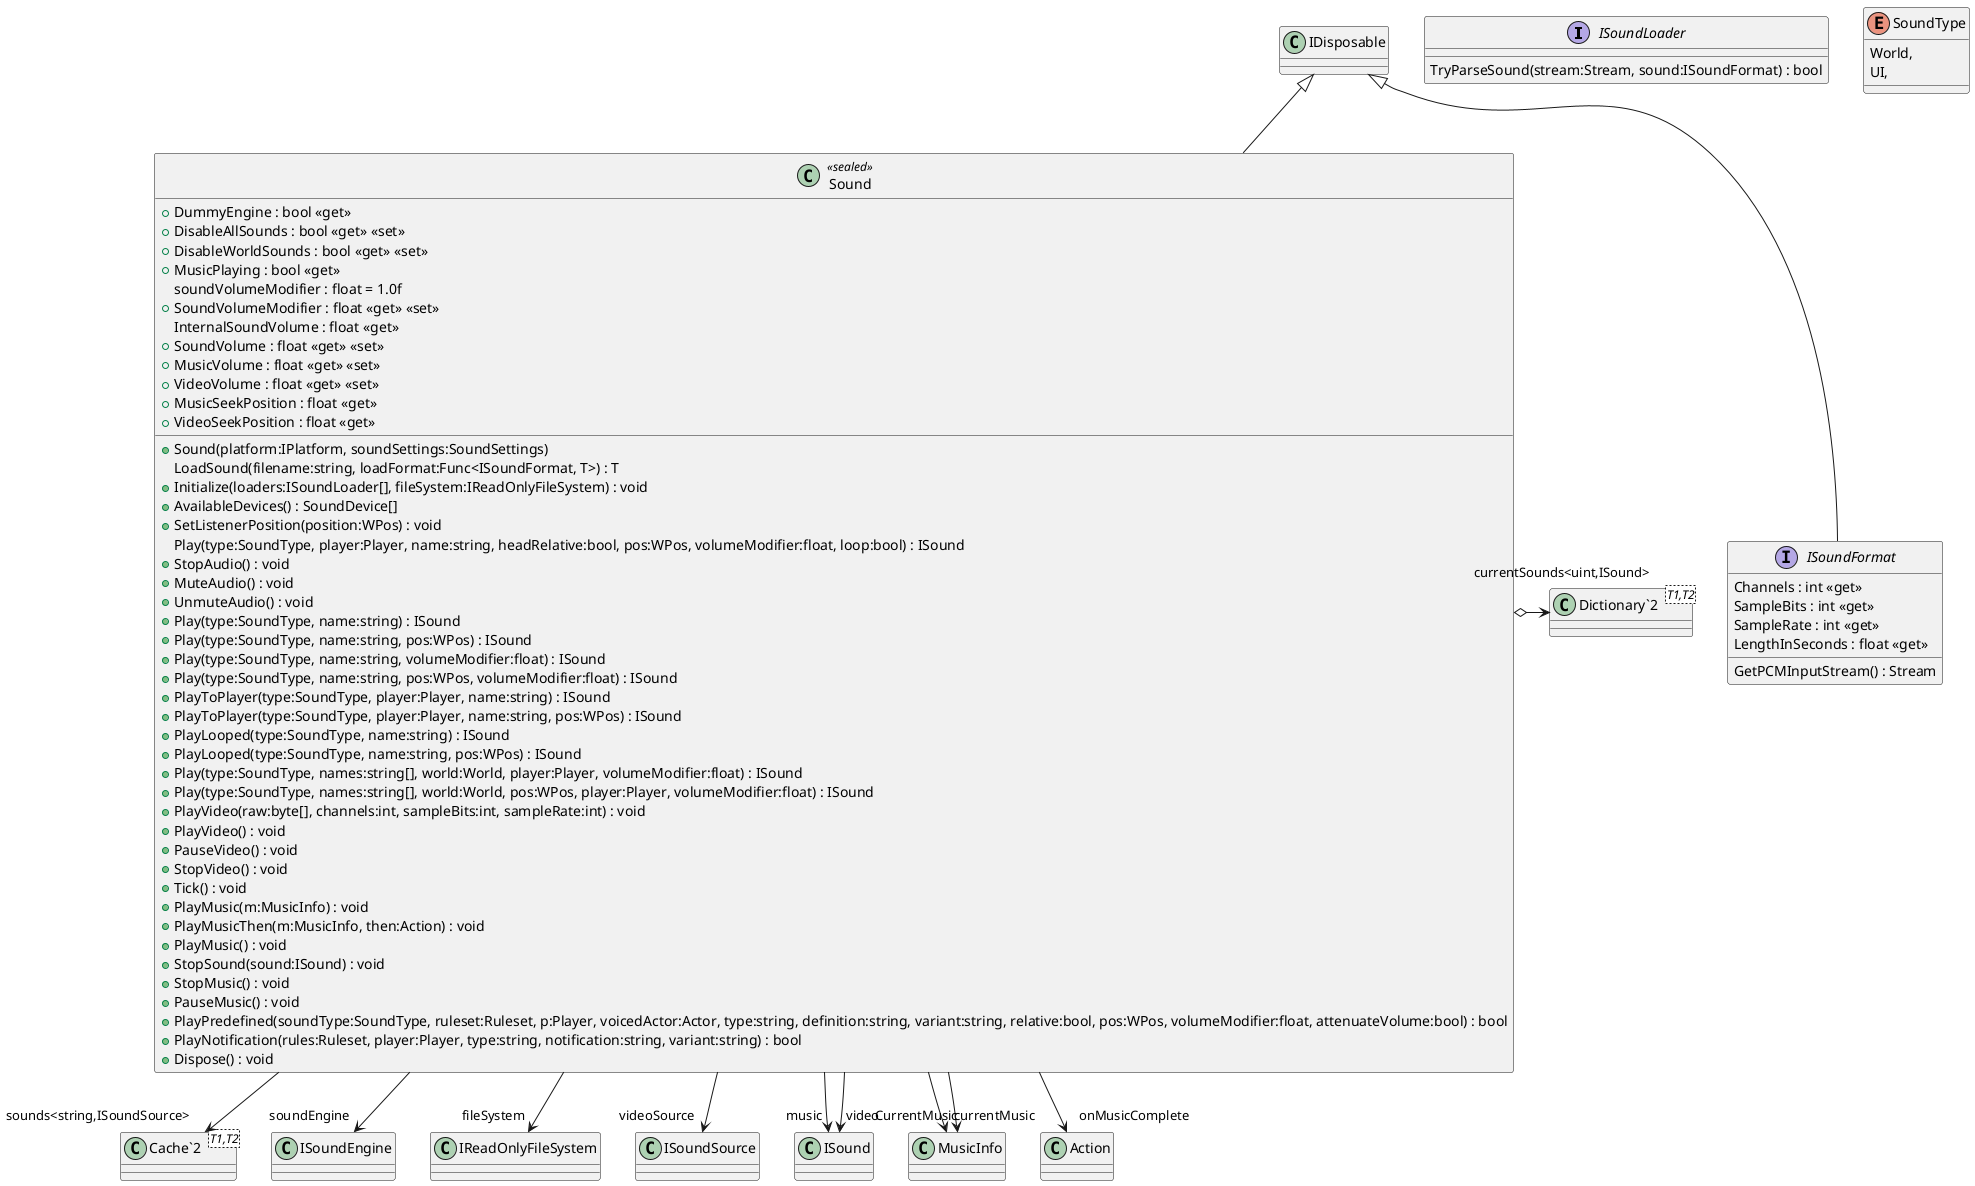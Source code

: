 @startuml
interface ISoundLoader {
    TryParseSound(stream:Stream, sound:ISoundFormat) : bool
}
interface ISoundFormat {
    Channels : int <<get>>
    SampleBits : int <<get>>
    SampleRate : int <<get>>
    LengthInSeconds : float <<get>>
    GetPCMInputStream() : Stream
}
enum SoundType {
    World,
    UI,
}
class Sound <<sealed>> {
    + DummyEngine : bool <<get>>
    + Sound(platform:IPlatform, soundSettings:SoundSettings)
    LoadSound(filename:string, loadFormat:Func<ISoundFormat, T>) : T
    + Initialize(loaders:ISoundLoader[], fileSystem:IReadOnlyFileSystem) : void
    + AvailableDevices() : SoundDevice[]
    + SetListenerPosition(position:WPos) : void
    Play(type:SoundType, player:Player, name:string, headRelative:bool, pos:WPos, volumeModifier:float, loop:bool) : ISound
    + StopAudio() : void
    + MuteAudio() : void
    + UnmuteAudio() : void
    + DisableAllSounds : bool <<get>> <<set>>
    + DisableWorldSounds : bool <<get>> <<set>>
    + Play(type:SoundType, name:string) : ISound
    + Play(type:SoundType, name:string, pos:WPos) : ISound
    + Play(type:SoundType, name:string, volumeModifier:float) : ISound
    + Play(type:SoundType, name:string, pos:WPos, volumeModifier:float) : ISound
    + PlayToPlayer(type:SoundType, player:Player, name:string) : ISound
    + PlayToPlayer(type:SoundType, player:Player, name:string, pos:WPos) : ISound
    + PlayLooped(type:SoundType, name:string) : ISound
    + PlayLooped(type:SoundType, name:string, pos:WPos) : ISound
    + Play(type:SoundType, names:string[], world:World, player:Player, volumeModifier:float) : ISound
    + Play(type:SoundType, names:string[], world:World, pos:WPos, player:Player, volumeModifier:float) : ISound
    + PlayVideo(raw:byte[], channels:int, sampleBits:int, sampleRate:int) : void
    + PlayVideo() : void
    + PauseVideo() : void
    + StopVideo() : void
    + Tick() : void
    + MusicPlaying : bool <<get>>
    + PlayMusic(m:MusicInfo) : void
    + PlayMusicThen(m:MusicInfo, then:Action) : void
    + PlayMusic() : void
    + StopSound(sound:ISound) : void
    + StopMusic() : void
    + PauseMusic() : void
    soundVolumeModifier : float = 1.0f
    + SoundVolumeModifier : float <<get>> <<set>>
    InternalSoundVolume : float <<get>>
    + SoundVolume : float <<get>> <<set>>
    + MusicVolume : float <<get>> <<set>>
    + VideoVolume : float <<get>> <<set>>
    + MusicSeekPosition : float <<get>>
    + VideoSeekPosition : float <<get>>
    + PlayPredefined(soundType:SoundType, ruleset:Ruleset, p:Player, voicedActor:Actor, type:string, definition:string, variant:string, relative:bool, pos:WPos, volumeModifier:float, attenuateVolume:bool) : bool
    + PlayNotification(rules:Ruleset, player:Player, type:string, notification:string, variant:string) : bool
    + Dispose() : void
}
class "Cache`2"<T1,T2> {
}
class "Dictionary`2"<T1,T2> {
}
IDisposable <|-- ISoundFormat
IDisposable <|-- Sound
Sound --> "soundEngine" ISoundEngine
Sound --> "fileSystem" IReadOnlyFileSystem
Sound --> "sounds<string,ISoundSource>" "Cache`2"
Sound --> "videoSource" ISoundSource
Sound --> "music" ISound
Sound --> "video" ISound
Sound --> "currentMusic" MusicInfo
Sound o-> "currentSounds<uint,ISound>" "Dictionary`2"
Sound --> "onMusicComplete" Action
Sound --> "CurrentMusic" MusicInfo
@enduml
